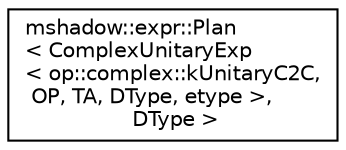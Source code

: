 digraph "Graphical Class Hierarchy"
{
 // LATEX_PDF_SIZE
  edge [fontname="Helvetica",fontsize="10",labelfontname="Helvetica",labelfontsize="10"];
  node [fontname="Helvetica",fontsize="10",shape=record];
  rankdir="LR";
  Node0 [label="mshadow::expr::Plan\l\< ComplexUnitaryExp\l\< op::complex::kUnitaryC2C,\l OP, TA, DType, etype \>,\l DType \>",height=0.2,width=0.4,color="black", fillcolor="white", style="filled",URL="$classmshadow_1_1expr_1_1Plan_3_01ComplexUnitaryExp_3_01op_1_1complex_1_1kUnitaryC2C_00_01OP_00_0d20175510643f9f1d2ba786987d7b441.html",tooltip=" "];
}
